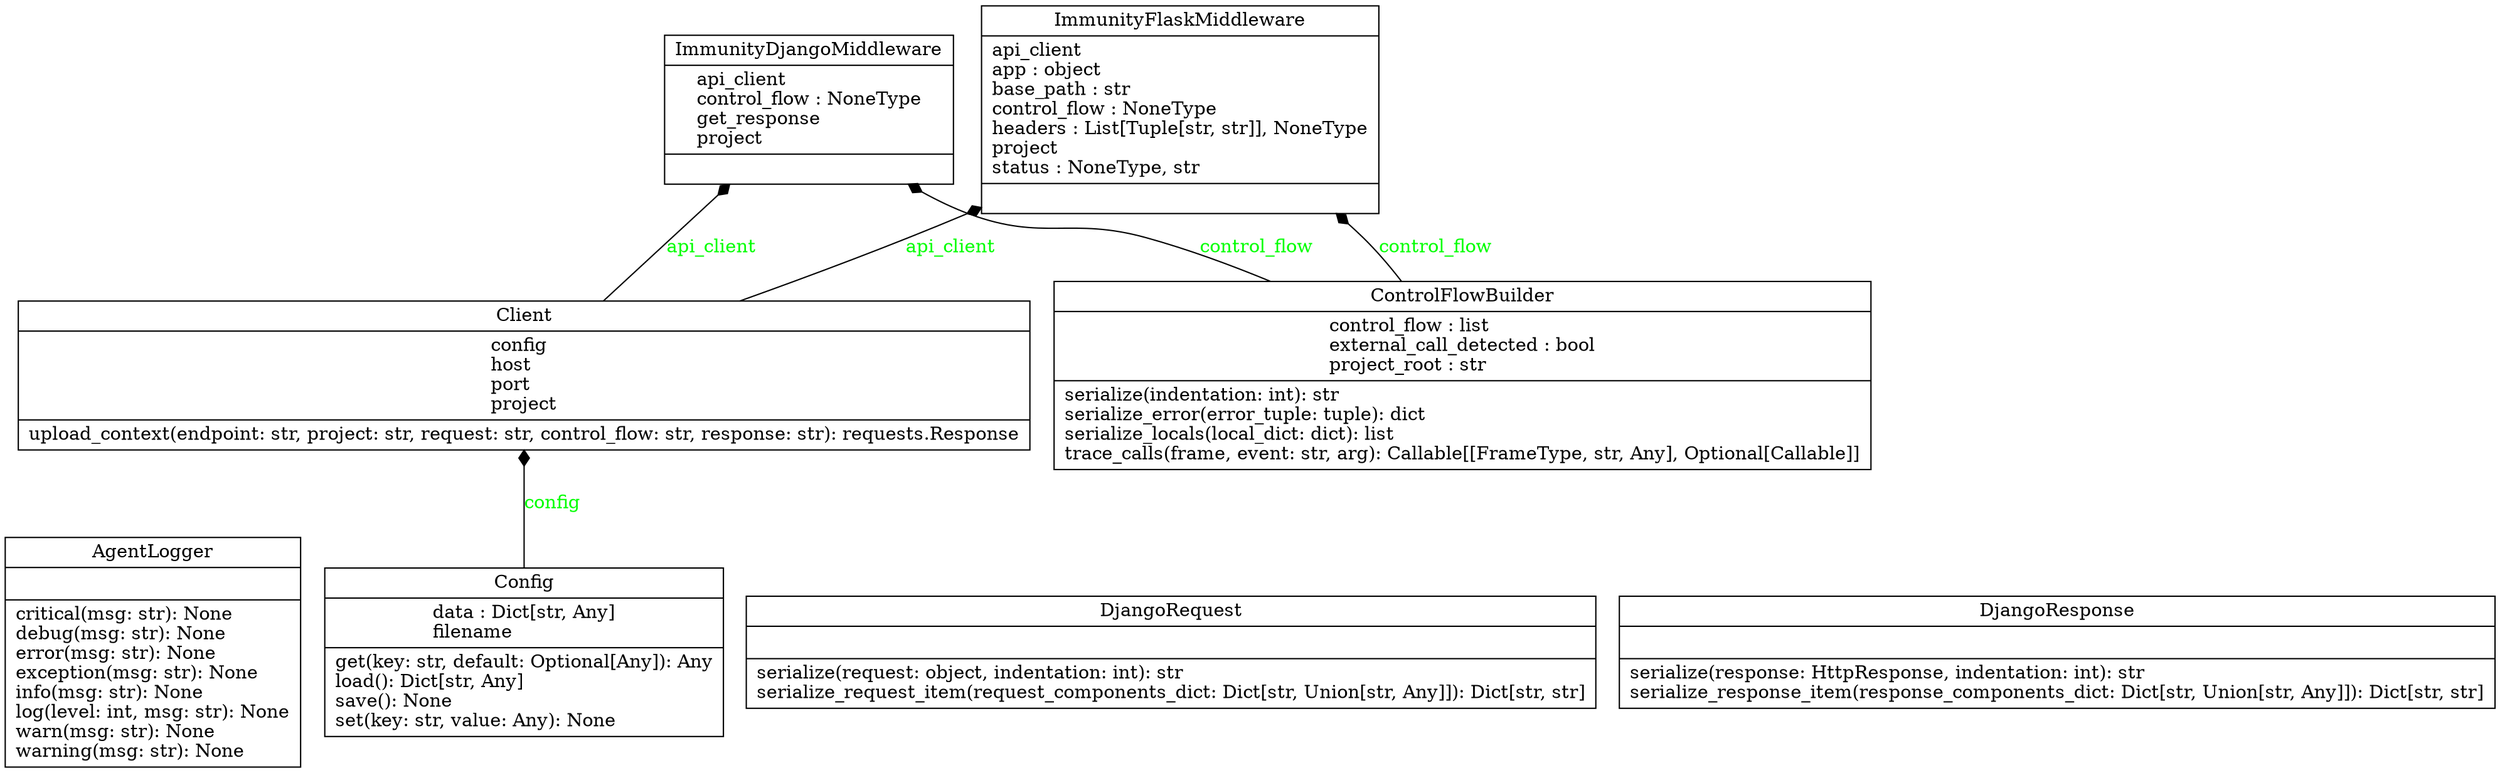 digraph "classes" {
rankdir=BT
charset="utf-8"
"immunity_agent.logger.AgentLogger" [color="black", fontcolor="black", label=<{AgentLogger|<br ALIGN="LEFT"/>|critical(msg: str): None<br ALIGN="LEFT"/>debug(msg: str): None<br ALIGN="LEFT"/>error(msg: str): None<br ALIGN="LEFT"/>exception(msg: str): None<br ALIGN="LEFT"/>info(msg: str): None<br ALIGN="LEFT"/>log(level: int, msg: str): None<br ALIGN="LEFT"/>warn(msg: str): None<br ALIGN="LEFT"/>warning(msg: str): None<br ALIGN="LEFT"/>}>, shape="record", style="solid"];
"immunity_agent.api.client.Client" [color="black", fontcolor="black", label=<{Client|config<br ALIGN="LEFT"/>host<br ALIGN="LEFT"/>port<br ALIGN="LEFT"/>project<br ALIGN="LEFT"/>|upload_context(endpoint: str, project: str, request: str, control_flow: str, response: str): requests.Response<br ALIGN="LEFT"/>}>, shape="record", style="solid"];
"immunity_agent.config.Config" [color="black", fontcolor="black", label=<{Config|data : Dict[str, Any]<br ALIGN="LEFT"/>filename<br ALIGN="LEFT"/>|get(key: str, default: Optional[Any]): Any<br ALIGN="LEFT"/>load(): Dict[str, Any]<br ALIGN="LEFT"/>save(): None<br ALIGN="LEFT"/>set(key: str, value: Any): None<br ALIGN="LEFT"/>}>, shape="record", style="solid"];
"immunity_agent.control_flow.control_flow.ControlFlowBuilder" [color="black", fontcolor="black", label=<{ControlFlowBuilder|control_flow : list<br ALIGN="LEFT"/>external_call_detected : bool<br ALIGN="LEFT"/>project_root : str<br ALIGN="LEFT"/>|serialize(indentation: int): str<br ALIGN="LEFT"/>serialize_error(error_tuple: tuple): dict<br ALIGN="LEFT"/>serialize_locals(local_dict: dict): list<br ALIGN="LEFT"/>trace_calls(frame, event: str, arg): Callable[[FrameType, str, Any], Optional[Callable]]<br ALIGN="LEFT"/>}>, shape="record", style="solid"];
"immunity_agent.request.django_request.DjangoRequest" [color="black", fontcolor="black", label=<{DjangoRequest|<br ALIGN="LEFT"/>|serialize(request: object, indentation: int): str<br ALIGN="LEFT"/>serialize_request_item(request_components_dict: Dict[str, Union[str, Any]]): Dict[str, str]<br ALIGN="LEFT"/>}>, shape="record", style="solid"];
"immunity_agent.response.django_response.DjangoResponse" [color="black", fontcolor="black", label=<{DjangoResponse|<br ALIGN="LEFT"/>|serialize(response: HttpResponse, indentation: int): str<br ALIGN="LEFT"/>serialize_response_item(response_components_dict: Dict[str, Union[str, Any]]): Dict[str, str]<br ALIGN="LEFT"/>}>, shape="record", style="solid"];
"immunity_agent.middlewares.django_middleware.ImmunityDjangoMiddleware" [color="black", fontcolor="black", label=<{ImmunityDjangoMiddleware|api_client<br ALIGN="LEFT"/>control_flow : NoneType<br ALIGN="LEFT"/>get_response<br ALIGN="LEFT"/>project<br ALIGN="LEFT"/>|}>, shape="record", style="solid"];
"immunity_agent.middlewares.flask_middleware.ImmunityFlaskMiddleware" [color="black", fontcolor="black", label=<{ImmunityFlaskMiddleware|api_client<br ALIGN="LEFT"/>app : object<br ALIGN="LEFT"/>base_path : str<br ALIGN="LEFT"/>control_flow : NoneType<br ALIGN="LEFT"/>headers : List[Tuple[str, str]], NoneType<br ALIGN="LEFT"/>project<br ALIGN="LEFT"/>status : NoneType, str<br ALIGN="LEFT"/>|}>, shape="record", style="solid"];
"immunity_agent.api.client.Client" -> "immunity_agent.middlewares.django_middleware.ImmunityDjangoMiddleware" [arrowhead="diamond", arrowtail="none", fontcolor="green", label="api_client", style="solid"];
"immunity_agent.api.client.Client" -> "immunity_agent.middlewares.flask_middleware.ImmunityFlaskMiddleware" [arrowhead="diamond", arrowtail="none", fontcolor="green", label="api_client", style="solid"];
"immunity_agent.config.Config" -> "immunity_agent.api.client.Client" [arrowhead="diamond", arrowtail="none", fontcolor="green", label="config", style="solid"];
"immunity_agent.control_flow.control_flow.ControlFlowBuilder" -> "immunity_agent.middlewares.django_middleware.ImmunityDjangoMiddleware" [arrowhead="diamond", arrowtail="none", fontcolor="green", label="control_flow", style="solid"];
"immunity_agent.control_flow.control_flow.ControlFlowBuilder" -> "immunity_agent.middlewares.flask_middleware.ImmunityFlaskMiddleware" [arrowhead="diamond", arrowtail="none", fontcolor="green", label="control_flow", style="solid"];
}
